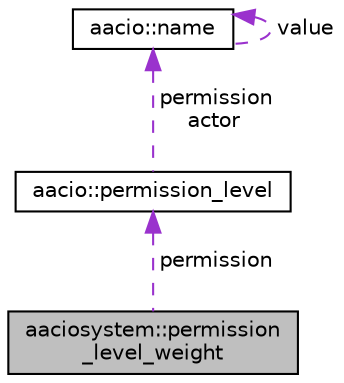 digraph "aaciosystem::permission_level_weight"
{
  edge [fontname="Helvetica",fontsize="10",labelfontname="Helvetica",labelfontsize="10"];
  node [fontname="Helvetica",fontsize="10",shape=record];
  Node1 [label="aaciosystem::permission\l_level_weight",height=0.2,width=0.4,color="black", fillcolor="grey75", style="filled", fontcolor="black"];
  Node2 -> Node1 [dir="back",color="darkorchid3",fontsize="10",style="dashed",label=" permission" ,fontname="Helvetica"];
  Node2 [label="aacio::permission_level",height=0.2,width=0.4,color="black", fillcolor="white", style="filled",URL="$structaacio_1_1permission__level.html"];
  Node3 -> Node2 [dir="back",color="darkorchid3",fontsize="10",style="dashed",label=" permission\nactor" ,fontname="Helvetica"];
  Node3 [label="aacio::name",height=0.2,width=0.4,color="black", fillcolor="white", style="filled",URL="$structaacio_1_1name.html",tooltip="wraps a uint64_t to ensure it is only passed to methods that expect a Name "];
  Node3 -> Node3 [dir="back",color="darkorchid3",fontsize="10",style="dashed",label=" value" ,fontname="Helvetica"];
}
